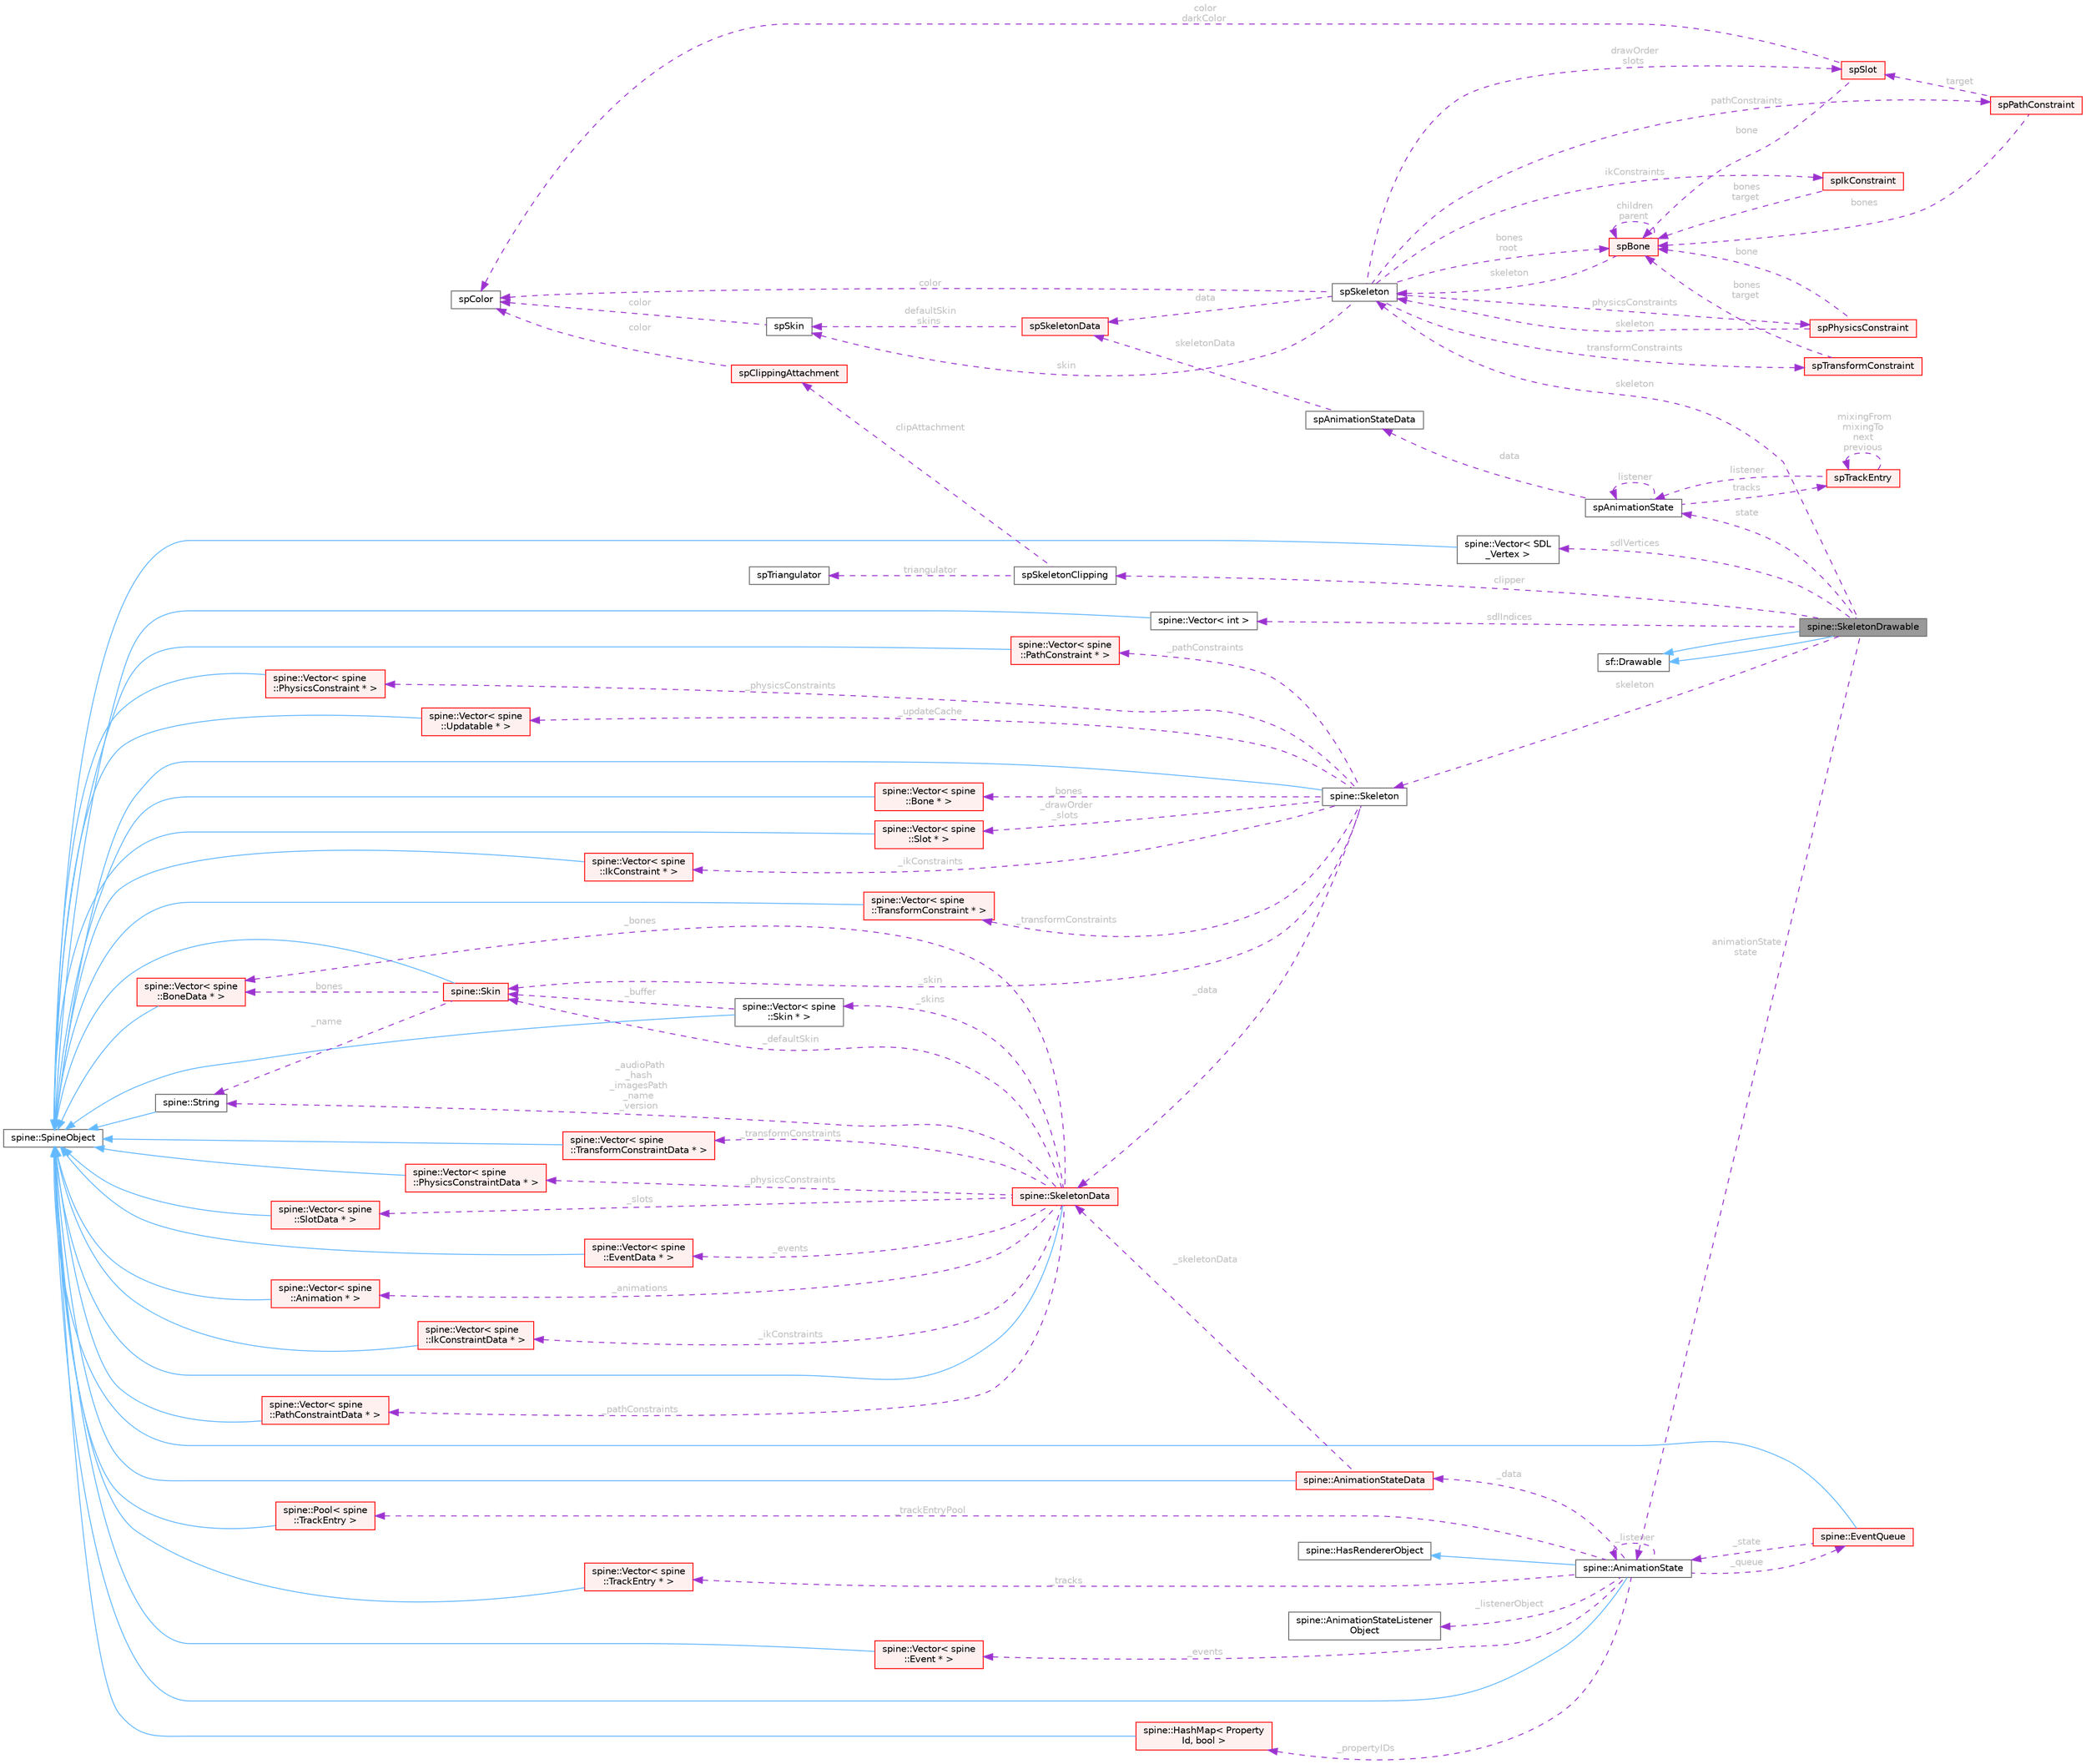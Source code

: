 digraph "spine::SkeletonDrawable"
{
 // LATEX_PDF_SIZE
  bgcolor="transparent";
  edge [fontname=Helvetica,fontsize=10,labelfontname=Helvetica,labelfontsize=10];
  node [fontname=Helvetica,fontsize=10,shape=box,height=0.2,width=0.4];
  rankdir="LR";
  Node1 [id="Node000001",label="spine::SkeletonDrawable",height=0.2,width=0.4,color="gray40", fillcolor="grey60", style="filled", fontcolor="black",tooltip=" "];
  Node2 -> Node1 [id="edge1_Node000001_Node000002",dir="back",color="steelblue1",style="solid",tooltip=" "];
  Node2 [id="Node000002",label="sf::Drawable",height=0.2,width=0.4,color="gray40", fillcolor="white", style="filled",tooltip=" "];
  Node2 -> Node1 [id="edge2_Node000001_Node000002",dir="back",color="steelblue1",style="solid",tooltip=" "];
  Node3 -> Node1 [id="edge3_Node000001_Node000003",dir="back",color="darkorchid3",style="dashed",tooltip=" ",label=" skeleton",fontcolor="grey" ];
  Node3 [id="Node000003",label="spine::Skeleton",height=0.2,width=0.4,color="gray40", fillcolor="white", style="filled",URL="$classspine_1_1_skeleton.html",tooltip=" "];
  Node4 -> Node3 [id="edge4_Node000003_Node000004",dir="back",color="steelblue1",style="solid",tooltip=" "];
  Node4 [id="Node000004",label="spine::SpineObject",height=0.2,width=0.4,color="gray40", fillcolor="white", style="filled",URL="$classspine_1_1_spine_object.html",tooltip=" "];
  Node5 -> Node3 [id="edge5_Node000003_Node000005",dir="back",color="darkorchid3",style="dashed",tooltip=" ",label=" _data",fontcolor="grey" ];
  Node5 [id="Node000005",label="spine::SkeletonData",height=0.2,width=0.4,color="red", fillcolor="#FFF0F0", style="filled",URL="$classspine_1_1_skeleton_data.html",tooltip="Stores the setup pose and all of the stateless data for a skeleton."];
  Node4 -> Node5 [id="edge6_Node000005_Node000004",dir="back",color="steelblue1",style="solid",tooltip=" "];
  Node6 -> Node5 [id="edge7_Node000005_Node000006",dir="back",color="darkorchid3",style="dashed",tooltip=" ",label=" _audioPath\n_hash\n_imagesPath\n_name\n_version",fontcolor="grey" ];
  Node6 [id="Node000006",label="spine::String",height=0.2,width=0.4,color="gray40", fillcolor="white", style="filled",URL="$classspine_1_1_string.html",tooltip=" "];
  Node4 -> Node6 [id="edge8_Node000006_Node000004",dir="back",color="steelblue1",style="solid",tooltip=" "];
  Node7 -> Node5 [id="edge9_Node000005_Node000007",dir="back",color="darkorchid3",style="dashed",tooltip=" ",label=" _bones",fontcolor="grey" ];
  Node7 [id="Node000007",label="spine::Vector\< spine\l::BoneData * \>",height=0.2,width=0.4,color="red", fillcolor="#FFF0F0", style="filled",URL="$classspine_1_1_vector.html",tooltip=" "];
  Node4 -> Node7 [id="edge10_Node000007_Node000004",dir="back",color="steelblue1",style="solid",tooltip=" "];
  Node9 -> Node5 [id="edge11_Node000005_Node000009",dir="back",color="darkorchid3",style="dashed",tooltip=" ",label=" _slots",fontcolor="grey" ];
  Node9 [id="Node000009",label="spine::Vector\< spine\l::SlotData * \>",height=0.2,width=0.4,color="red", fillcolor="#FFF0F0", style="filled",URL="$classspine_1_1_vector.html",tooltip=" "];
  Node4 -> Node9 [id="edge12_Node000009_Node000004",dir="back",color="steelblue1",style="solid",tooltip=" "];
  Node11 -> Node5 [id="edge13_Node000005_Node000011",dir="back",color="darkorchid3",style="dashed",tooltip=" ",label=" _skins",fontcolor="grey" ];
  Node11 [id="Node000011",label="spine::Vector\< spine\l::Skin * \>",height=0.2,width=0.4,color="gray40", fillcolor="white", style="filled",URL="$classspine_1_1_vector.html",tooltip=" "];
  Node4 -> Node11 [id="edge14_Node000011_Node000004",dir="back",color="steelblue1",style="solid",tooltip=" "];
  Node12 -> Node11 [id="edge15_Node000011_Node000012",dir="back",color="darkorchid3",style="dashed",tooltip=" ",label=" _buffer",fontcolor="grey" ];
  Node12 [id="Node000012",label="spine::Skin",height=0.2,width=0.4,color="red", fillcolor="#FFF0F0", style="filled",URL="$classspine_1_1_skin.html",tooltip=" "];
  Node4 -> Node12 [id="edge16_Node000012_Node000004",dir="back",color="steelblue1",style="solid",tooltip=" "];
  Node6 -> Node12 [id="edge17_Node000012_Node000006",dir="back",color="darkorchid3",style="dashed",tooltip=" ",label=" _name",fontcolor="grey" ];
  Node7 -> Node12 [id="edge18_Node000012_Node000007",dir="back",color="darkorchid3",style="dashed",tooltip=" ",label=" _bones",fontcolor="grey" ];
  Node12 -> Node5 [id="edge19_Node000005_Node000012",dir="back",color="darkorchid3",style="dashed",tooltip=" ",label=" _defaultSkin",fontcolor="grey" ];
  Node17 -> Node5 [id="edge20_Node000005_Node000017",dir="back",color="darkorchid3",style="dashed",tooltip=" ",label=" _events",fontcolor="grey" ];
  Node17 [id="Node000017",label="spine::Vector\< spine\l::EventData * \>",height=0.2,width=0.4,color="red", fillcolor="#FFF0F0", style="filled",URL="$classspine_1_1_vector.html",tooltip=" "];
  Node4 -> Node17 [id="edge21_Node000017_Node000004",dir="back",color="steelblue1",style="solid",tooltip=" "];
  Node19 -> Node5 [id="edge22_Node000005_Node000019",dir="back",color="darkorchid3",style="dashed",tooltip=" ",label=" _animations",fontcolor="grey" ];
  Node19 [id="Node000019",label="spine::Vector\< spine\l::Animation * \>",height=0.2,width=0.4,color="red", fillcolor="#FFF0F0", style="filled",URL="$classspine_1_1_vector.html",tooltip=" "];
  Node4 -> Node19 [id="edge23_Node000019_Node000004",dir="back",color="steelblue1",style="solid",tooltip=" "];
  Node27 -> Node5 [id="edge24_Node000005_Node000027",dir="back",color="darkorchid3",style="dashed",tooltip=" ",label=" _ikConstraints",fontcolor="grey" ];
  Node27 [id="Node000027",label="spine::Vector\< spine\l::IkConstraintData * \>",height=0.2,width=0.4,color="red", fillcolor="#FFF0F0", style="filled",URL="$classspine_1_1_vector.html",tooltip=" "];
  Node4 -> Node27 [id="edge25_Node000027_Node000004",dir="back",color="steelblue1",style="solid",tooltip=" "];
  Node29 -> Node5 [id="edge26_Node000005_Node000029",dir="back",color="darkorchid3",style="dashed",tooltip=" ",label=" _transformConstraints",fontcolor="grey" ];
  Node29 [id="Node000029",label="spine::Vector\< spine\l::TransformConstraintData * \>",height=0.2,width=0.4,color="red", fillcolor="#FFF0F0", style="filled",URL="$classspine_1_1_vector.html",tooltip=" "];
  Node4 -> Node29 [id="edge27_Node000029_Node000004",dir="back",color="steelblue1",style="solid",tooltip=" "];
  Node31 -> Node5 [id="edge28_Node000005_Node000031",dir="back",color="darkorchid3",style="dashed",tooltip=" ",label=" _pathConstraints",fontcolor="grey" ];
  Node31 [id="Node000031",label="spine::Vector\< spine\l::PathConstraintData * \>",height=0.2,width=0.4,color="red", fillcolor="#FFF0F0", style="filled",URL="$classspine_1_1_vector.html",tooltip=" "];
  Node4 -> Node31 [id="edge29_Node000031_Node000004",dir="back",color="steelblue1",style="solid",tooltip=" "];
  Node33 -> Node5 [id="edge30_Node000005_Node000033",dir="back",color="darkorchid3",style="dashed",tooltip=" ",label=" _physicsConstraints",fontcolor="grey" ];
  Node33 [id="Node000033",label="spine::Vector\< spine\l::PhysicsConstraintData * \>",height=0.2,width=0.4,color="red", fillcolor="#FFF0F0", style="filled",URL="$classspine_1_1_vector.html",tooltip=" "];
  Node4 -> Node33 [id="edge31_Node000033_Node000004",dir="back",color="steelblue1",style="solid",tooltip=" "];
  Node36 -> Node3 [id="edge32_Node000003_Node000036",dir="back",color="darkorchid3",style="dashed",tooltip=" ",label=" _bones",fontcolor="grey" ];
  Node36 [id="Node000036",label="spine::Vector\< spine\l::Bone * \>",height=0.2,width=0.4,color="red", fillcolor="#FFF0F0", style="filled",URL="$classspine_1_1_vector.html",tooltip=" "];
  Node4 -> Node36 [id="edge33_Node000036_Node000004",dir="back",color="steelblue1",style="solid",tooltip=" "];
  Node39 -> Node3 [id="edge34_Node000003_Node000039",dir="back",color="darkorchid3",style="dashed",tooltip=" ",label=" _drawOrder\n_slots",fontcolor="grey" ];
  Node39 [id="Node000039",label="spine::Vector\< spine\l::Slot * \>",height=0.2,width=0.4,color="red", fillcolor="#FFF0F0", style="filled",URL="$classspine_1_1_vector.html",tooltip=" "];
  Node4 -> Node39 [id="edge35_Node000039_Node000004",dir="back",color="steelblue1",style="solid",tooltip=" "];
  Node42 -> Node3 [id="edge36_Node000003_Node000042",dir="back",color="darkorchid3",style="dashed",tooltip=" ",label=" _ikConstraints",fontcolor="grey" ];
  Node42 [id="Node000042",label="spine::Vector\< spine\l::IkConstraint * \>",height=0.2,width=0.4,color="red", fillcolor="#FFF0F0", style="filled",URL="$classspine_1_1_vector.html",tooltip=" "];
  Node4 -> Node42 [id="edge37_Node000042_Node000004",dir="back",color="steelblue1",style="solid",tooltip=" "];
  Node44 -> Node3 [id="edge38_Node000003_Node000044",dir="back",color="darkorchid3",style="dashed",tooltip=" ",label=" _transformConstraints",fontcolor="grey" ];
  Node44 [id="Node000044",label="spine::Vector\< spine\l::TransformConstraint * \>",height=0.2,width=0.4,color="red", fillcolor="#FFF0F0", style="filled",URL="$classspine_1_1_vector.html",tooltip=" "];
  Node4 -> Node44 [id="edge39_Node000044_Node000004",dir="back",color="steelblue1",style="solid",tooltip=" "];
  Node46 -> Node3 [id="edge40_Node000003_Node000046",dir="back",color="darkorchid3",style="dashed",tooltip=" ",label=" _pathConstraints",fontcolor="grey" ];
  Node46 [id="Node000046",label="spine::Vector\< spine\l::PathConstraint * \>",height=0.2,width=0.4,color="red", fillcolor="#FFF0F0", style="filled",URL="$classspine_1_1_vector.html",tooltip=" "];
  Node4 -> Node46 [id="edge41_Node000046_Node000004",dir="back",color="steelblue1",style="solid",tooltip=" "];
  Node48 -> Node3 [id="edge42_Node000003_Node000048",dir="back",color="darkorchid3",style="dashed",tooltip=" ",label=" _physicsConstraints",fontcolor="grey" ];
  Node48 [id="Node000048",label="spine::Vector\< spine\l::PhysicsConstraint * \>",height=0.2,width=0.4,color="red", fillcolor="#FFF0F0", style="filled",URL="$classspine_1_1_vector.html",tooltip=" "];
  Node4 -> Node48 [id="edge43_Node000048_Node000004",dir="back",color="steelblue1",style="solid",tooltip=" "];
  Node50 -> Node3 [id="edge44_Node000003_Node000050",dir="back",color="darkorchid3",style="dashed",tooltip=" ",label=" _updateCache",fontcolor="grey" ];
  Node50 [id="Node000050",label="spine::Vector\< spine\l::Updatable * \>",height=0.2,width=0.4,color="red", fillcolor="#FFF0F0", style="filled",URL="$classspine_1_1_vector.html",tooltip=" "];
  Node4 -> Node50 [id="edge45_Node000050_Node000004",dir="back",color="steelblue1",style="solid",tooltip=" "];
  Node12 -> Node3 [id="edge46_Node000003_Node000012",dir="back",color="darkorchid3",style="dashed",tooltip=" ",label=" _skin",fontcolor="grey" ];
  Node51 -> Node1 [id="edge47_Node000001_Node000051",dir="back",color="darkorchid3",style="dashed",tooltip=" ",label=" skeleton",fontcolor="grey" ];
  Node51 [id="Node000051",label="spSkeleton",height=0.2,width=0.4,color="gray40", fillcolor="white", style="filled",URL="$structsp_skeleton.html",tooltip=" "];
  Node52 -> Node51 [id="edge48_Node000051_Node000052",dir="back",color="darkorchid3",style="dashed",tooltip=" ",label=" data",fontcolor="grey" ];
  Node52 [id="Node000052",label="spSkeletonData",height=0.2,width=0.4,color="red", fillcolor="#FFF0F0", style="filled",URL="$structsp_skeleton_data.html",tooltip=" "];
  Node56 -> Node52 [id="edge49_Node000052_Node000056",dir="back",color="darkorchid3",style="dashed",tooltip=" ",label=" defaultSkin\nskins",fontcolor="grey" ];
  Node56 [id="Node000056",label="spSkin",height=0.2,width=0.4,color="gray40", fillcolor="white", style="filled",URL="$structsp_skin.html",tooltip=" "];
  Node54 -> Node56 [id="edge50_Node000056_Node000054",dir="back",color="darkorchid3",style="dashed",tooltip=" ",label=" color",fontcolor="grey" ];
  Node54 [id="Node000054",label="spColor",height=0.2,width=0.4,color="gray40", fillcolor="white", style="filled",URL="$structsp_color.html",tooltip=" "];
  Node63 -> Node51 [id="edge51_Node000051_Node000063",dir="back",color="darkorchid3",style="dashed",tooltip=" ",label=" bones\nroot",fontcolor="grey" ];
  Node63 [id="Node000063",label="spBone",height=0.2,width=0.4,color="red", fillcolor="#FFF0F0", style="filled",URL="$structsp_bone.html",tooltip=" "];
  Node51 -> Node63 [id="edge52_Node000063_Node000051",dir="back",color="darkorchid3",style="dashed",tooltip=" ",label=" skeleton",fontcolor="grey" ];
  Node63 -> Node63 [id="edge53_Node000063_Node000063",dir="back",color="darkorchid3",style="dashed",tooltip=" ",label=" children\nparent",fontcolor="grey" ];
  Node64 -> Node51 [id="edge54_Node000051_Node000064",dir="back",color="darkorchid3",style="dashed",tooltip=" ",label=" drawOrder\nslots",fontcolor="grey" ];
  Node64 [id="Node000064",label="spSlot",height=0.2,width=0.4,color="red", fillcolor="#FFF0F0", style="filled",URL="$structsp_slot.html",tooltip=" "];
  Node63 -> Node64 [id="edge55_Node000064_Node000063",dir="back",color="darkorchid3",style="dashed",tooltip=" ",label=" bone",fontcolor="grey" ];
  Node54 -> Node64 [id="edge56_Node000064_Node000054",dir="back",color="darkorchid3",style="dashed",tooltip=" ",label=" color\ndarkColor",fontcolor="grey" ];
  Node67 -> Node51 [id="edge57_Node000051_Node000067",dir="back",color="darkorchid3",style="dashed",tooltip=" ",label=" ikConstraints",fontcolor="grey" ];
  Node67 [id="Node000067",label="spIkConstraint",height=0.2,width=0.4,color="red", fillcolor="#FFF0F0", style="filled",URL="$structsp_ik_constraint.html",tooltip=" "];
  Node63 -> Node67 [id="edge58_Node000067_Node000063",dir="back",color="darkorchid3",style="dashed",tooltip=" ",label=" bones\ntarget",fontcolor="grey" ];
  Node68 -> Node51 [id="edge59_Node000051_Node000068",dir="back",color="darkorchid3",style="dashed",tooltip=" ",label=" transformConstraints",fontcolor="grey" ];
  Node68 [id="Node000068",label="spTransformConstraint",height=0.2,width=0.4,color="red", fillcolor="#FFF0F0", style="filled",URL="$structsp_transform_constraint.html",tooltip=" "];
  Node63 -> Node68 [id="edge60_Node000068_Node000063",dir="back",color="darkorchid3",style="dashed",tooltip=" ",label=" bones\ntarget",fontcolor="grey" ];
  Node69 -> Node51 [id="edge61_Node000051_Node000069",dir="back",color="darkorchid3",style="dashed",tooltip=" ",label=" pathConstraints",fontcolor="grey" ];
  Node69 [id="Node000069",label="spPathConstraint",height=0.2,width=0.4,color="red", fillcolor="#FFF0F0", style="filled",URL="$structsp_path_constraint.html",tooltip=" "];
  Node63 -> Node69 [id="edge62_Node000069_Node000063",dir="back",color="darkorchid3",style="dashed",tooltip=" ",label=" bones",fontcolor="grey" ];
  Node64 -> Node69 [id="edge63_Node000069_Node000064",dir="back",color="darkorchid3",style="dashed",tooltip=" ",label=" target",fontcolor="grey" ];
  Node70 -> Node51 [id="edge64_Node000051_Node000070",dir="back",color="darkorchid3",style="dashed",tooltip=" ",label=" physicsConstraints",fontcolor="grey" ];
  Node70 [id="Node000070",label="spPhysicsConstraint",height=0.2,width=0.4,color="red", fillcolor="#FFF0F0", style="filled",URL="$structsp_physics_constraint.html",tooltip=" "];
  Node63 -> Node70 [id="edge65_Node000070_Node000063",dir="back",color="darkorchid3",style="dashed",tooltip=" ",label=" bone",fontcolor="grey" ];
  Node51 -> Node70 [id="edge66_Node000070_Node000051",dir="back",color="darkorchid3",style="dashed",tooltip=" ",label=" skeleton",fontcolor="grey" ];
  Node56 -> Node51 [id="edge67_Node000051_Node000056",dir="back",color="darkorchid3",style="dashed",tooltip=" ",label=" skin",fontcolor="grey" ];
  Node54 -> Node51 [id="edge68_Node000051_Node000054",dir="back",color="darkorchid3",style="dashed",tooltip=" ",label=" color",fontcolor="grey" ];
  Node71 -> Node1 [id="edge69_Node000001_Node000071",dir="back",color="darkorchid3",style="dashed",tooltip=" ",label=" animationState\nstate",fontcolor="grey" ];
  Node71 [id="Node000071",label="spine::AnimationState",height=0.2,width=0.4,color="gray40", fillcolor="white", style="filled",URL="$classspine_1_1_animation_state.html",tooltip=" "];
  Node4 -> Node71 [id="edge70_Node000071_Node000004",dir="back",color="steelblue1",style="solid",tooltip=" "];
  Node72 -> Node71 [id="edge71_Node000071_Node000072",dir="back",color="steelblue1",style="solid",tooltip=" "];
  Node72 [id="Node000072",label="spine::HasRendererObject",height=0.2,width=0.4,color="gray40", fillcolor="white", style="filled",URL="$classspine_1_1_has_renderer_object.html",tooltip=" "];
  Node73 -> Node71 [id="edge72_Node000071_Node000073",dir="back",color="darkorchid3",style="dashed",tooltip=" ",label=" _data",fontcolor="grey" ];
  Node73 [id="Node000073",label="spine::AnimationStateData",height=0.2,width=0.4,color="red", fillcolor="#FFF0F0", style="filled",URL="$classspine_1_1_animation_state_data.html",tooltip="Stores mix (crossfade) durations to be applied when AnimationState animations are changed."];
  Node4 -> Node73 [id="edge73_Node000073_Node000004",dir="back",color="steelblue1",style="solid",tooltip=" "];
  Node5 -> Node73 [id="edge74_Node000073_Node000005",dir="back",color="darkorchid3",style="dashed",tooltip=" ",label=" _skeletonData",fontcolor="grey" ];
  Node75 -> Node71 [id="edge75_Node000071_Node000075",dir="back",color="darkorchid3",style="dashed",tooltip=" ",label=" _trackEntryPool",fontcolor="grey" ];
  Node75 [id="Node000075",label="spine::Pool\< spine\l::TrackEntry \>",height=0.2,width=0.4,color="red", fillcolor="#FFF0F0", style="filled",URL="$classspine_1_1_pool.html",tooltip=" "];
  Node4 -> Node75 [id="edge76_Node000075_Node000004",dir="back",color="steelblue1",style="solid",tooltip=" "];
  Node78 -> Node71 [id="edge77_Node000071_Node000078",dir="back",color="darkorchid3",style="dashed",tooltip=" ",label=" _tracks",fontcolor="grey" ];
  Node78 [id="Node000078",label="spine::Vector\< spine\l::TrackEntry * \>",height=0.2,width=0.4,color="red", fillcolor="#FFF0F0", style="filled",URL="$classspine_1_1_vector.html",tooltip=" "];
  Node4 -> Node78 [id="edge78_Node000078_Node000004",dir="back",color="steelblue1",style="solid",tooltip=" "];
  Node82 -> Node71 [id="edge79_Node000071_Node000082",dir="back",color="darkorchid3",style="dashed",tooltip=" ",label=" _events",fontcolor="grey" ];
  Node82 [id="Node000082",label="spine::Vector\< spine\l::Event * \>",height=0.2,width=0.4,color="red", fillcolor="#FFF0F0", style="filled",URL="$classspine_1_1_vector.html",tooltip=" "];
  Node4 -> Node82 [id="edge80_Node000082_Node000004",dir="back",color="steelblue1",style="solid",tooltip=" "];
  Node84 -> Node71 [id="edge81_Node000071_Node000084",dir="back",color="darkorchid3",style="dashed",tooltip=" ",label=" _queue",fontcolor="grey" ];
  Node84 [id="Node000084",label="spine::EventQueue",height=0.2,width=0.4,color="red", fillcolor="#FFF0F0", style="filled",URL="$classspine_1_1_event_queue.html",tooltip=" "];
  Node4 -> Node84 [id="edge82_Node000084_Node000004",dir="back",color="steelblue1",style="solid",tooltip=" "];
  Node71 -> Node84 [id="edge83_Node000084_Node000071",dir="back",color="darkorchid3",style="dashed",tooltip=" ",label=" _state",fontcolor="grey" ];
  Node25 -> Node71 [id="edge84_Node000071_Node000025",dir="back",color="darkorchid3",style="dashed",tooltip=" ",label=" _propertyIDs",fontcolor="grey" ];
  Node25 [id="Node000025",label="spine::HashMap\< Property\lId, bool \>",height=0.2,width=0.4,color="red", fillcolor="#FFF0F0", style="filled",URL="$classspine_1_1_hash_map.html",tooltip=" "];
  Node4 -> Node25 [id="edge85_Node000025_Node000004",dir="back",color="steelblue1",style="solid",tooltip=" "];
  Node71 -> Node71 [id="edge86_Node000071_Node000071",dir="back",color="darkorchid3",style="dashed",tooltip=" ",label=" _listener",fontcolor="grey" ];
  Node81 -> Node71 [id="edge87_Node000071_Node000081",dir="back",color="darkorchid3",style="dashed",tooltip=" ",label=" _listenerObject",fontcolor="grey" ];
  Node81 [id="Node000081",label="spine::AnimationStateListener\lObject",height=0.2,width=0.4,color="gray40", fillcolor="white", style="filled",URL="$classspine_1_1_animation_state_listener_object.html",tooltip="Abstract class to inherit from to create a callback object"];
  Node87 -> Node1 [id="edge88_Node000001_Node000087",dir="back",color="darkorchid3",style="dashed",tooltip=" ",label=" sdlVertices",fontcolor="grey" ];
  Node87 [id="Node000087",label="spine::Vector\< SDL\l_Vertex \>",height=0.2,width=0.4,color="gray40", fillcolor="white", style="filled",URL="$classspine_1_1_vector.html",tooltip=" "];
  Node4 -> Node87 [id="edge89_Node000087_Node000004",dir="back",color="steelblue1",style="solid",tooltip=" "];
  Node80 -> Node1 [id="edge90_Node000001_Node000080",dir="back",color="darkorchid3",style="dashed",tooltip=" ",label=" sdlIndices",fontcolor="grey" ];
  Node80 [id="Node000080",label="spine::Vector\< int \>",height=0.2,width=0.4,color="gray40", fillcolor="white", style="filled",URL="$classspine_1_1_vector.html",tooltip=" "];
  Node4 -> Node80 [id="edge91_Node000080_Node000004",dir="back",color="steelblue1",style="solid",tooltip=" "];
  Node88 -> Node1 [id="edge92_Node000001_Node000088",dir="back",color="darkorchid3",style="dashed",tooltip=" ",label=" state",fontcolor="grey" ];
  Node88 [id="Node000088",label="spAnimationState",height=0.2,width=0.4,color="gray40", fillcolor="white", style="filled",URL="$structsp_animation_state.html",tooltip=" "];
  Node89 -> Node88 [id="edge93_Node000088_Node000089",dir="back",color="darkorchid3",style="dashed",tooltip=" ",label=" data",fontcolor="grey" ];
  Node89 [id="Node000089",label="spAnimationStateData",height=0.2,width=0.4,color="gray40", fillcolor="white", style="filled",URL="$structsp_animation_state_data.html",tooltip=" "];
  Node52 -> Node89 [id="edge94_Node000089_Node000052",dir="back",color="darkorchid3",style="dashed",tooltip=" ",label=" skeletonData",fontcolor="grey" ];
  Node90 -> Node88 [id="edge95_Node000088_Node000090",dir="back",color="darkorchid3",style="dashed",tooltip=" ",label=" tracks",fontcolor="grey" ];
  Node90 [id="Node000090",label="spTrackEntry",height=0.2,width=0.4,color="red", fillcolor="#FFF0F0", style="filled",URL="$structsp_track_entry.html",tooltip=" "];
  Node90 -> Node90 [id="edge96_Node000090_Node000090",dir="back",color="darkorchid3",style="dashed",tooltip=" ",label=" mixingFrom\nmixingTo\nnext\nprevious",fontcolor="grey" ];
  Node88 -> Node90 [id="edge97_Node000090_Node000088",dir="back",color="darkorchid3",style="dashed",tooltip=" ",label=" listener",fontcolor="grey" ];
  Node88 -> Node88 [id="edge98_Node000088_Node000088",dir="back",color="darkorchid3",style="dashed",tooltip=" ",label=" listener",fontcolor="grey" ];
  Node91 -> Node1 [id="edge99_Node000001_Node000091",dir="back",color="darkorchid3",style="dashed",tooltip=" ",label=" clipper",fontcolor="grey" ];
  Node91 [id="Node000091",label="spSkeletonClipping",height=0.2,width=0.4,color="gray40", fillcolor="white", style="filled",URL="$structsp_skeleton_clipping.html",tooltip=" "];
  Node92 -> Node91 [id="edge100_Node000091_Node000092",dir="back",color="darkorchid3",style="dashed",tooltip=" ",label=" triangulator",fontcolor="grey" ];
  Node92 [id="Node000092",label="spTriangulator",height=0.2,width=0.4,color="gray40", fillcolor="white", style="filled",URL="$structsp_triangulator.html",tooltip=" "];
  Node93 -> Node91 [id="edge101_Node000091_Node000093",dir="back",color="darkorchid3",style="dashed",tooltip=" ",label=" clipAttachment",fontcolor="grey" ];
  Node93 [id="Node000093",label="spClippingAttachment",height=0.2,width=0.4,color="red", fillcolor="#FFF0F0", style="filled",URL="$structsp_clipping_attachment.html",tooltip=" "];
  Node54 -> Node93 [id="edge102_Node000093_Node000054",dir="back",color="darkorchid3",style="dashed",tooltip=" ",label=" color",fontcolor="grey" ];
}
